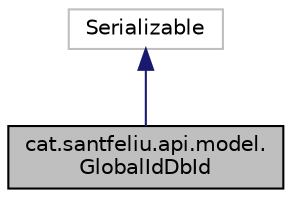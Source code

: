 digraph "cat.santfeliu.api.model.GlobalIdDbId"
{
 // LATEX_PDF_SIZE
  edge [fontname="Helvetica",fontsize="10",labelfontname="Helvetica",labelfontsize="10"];
  node [fontname="Helvetica",fontsize="10",shape=record];
  Node1 [label="cat.santfeliu.api.model.\lGlobalIdDbId",height=0.2,width=0.4,color="black", fillcolor="grey75", style="filled", fontcolor="black",tooltip=" "];
  Node2 -> Node1 [dir="back",color="midnightblue",fontsize="10",style="solid",fontname="Helvetica"];
  Node2 [label="Serializable",height=0.2,width=0.4,color="grey75", fillcolor="white", style="filled",tooltip=" "];
}
